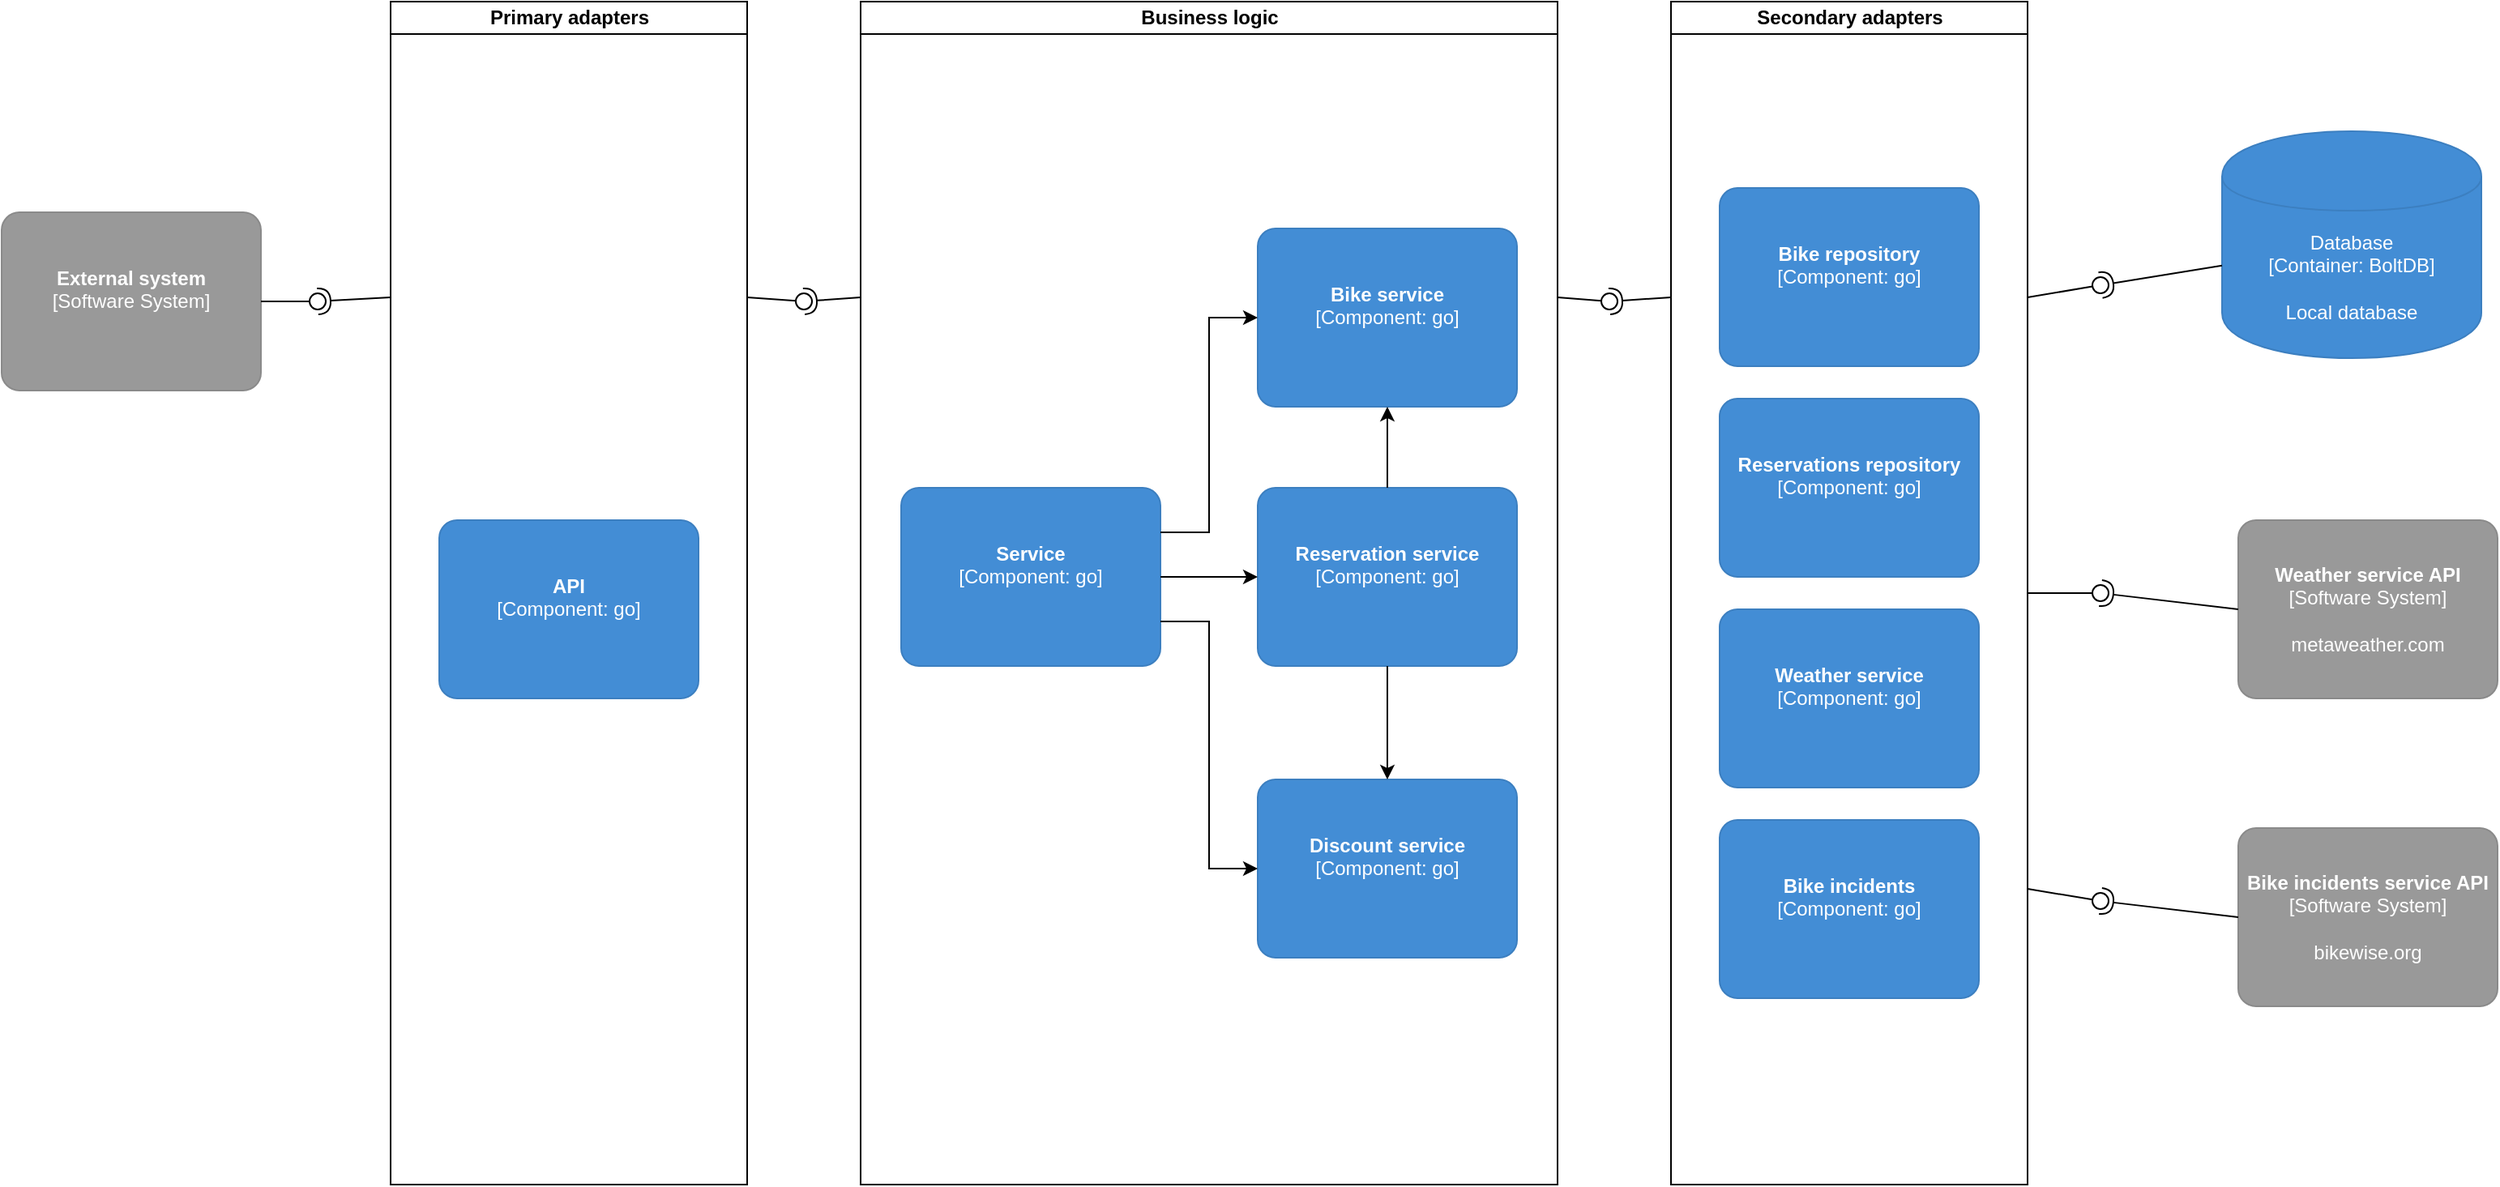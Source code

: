 <mxfile version="14.2.4" type="embed">
    <diagram id="FJ3AI1HLIcblGtgxqmWq" name="Page-1">
        <mxGraphModel dx="1624" dy="758" grid="1" gridSize="10" guides="1" tooltips="1" connect="1" arrows="1" fold="1" page="1" pageScale="1" pageWidth="827" pageHeight="1169" math="0" shadow="0">
            <root>
                <mxCell id="0"/>
                <mxCell id="1" parent="0"/>
                <object placeholders="1" c4Type="Database" c4Technology="BoltDB" c4Description="Local database" label="%c4Type%&lt;div&gt;[Container:&amp;nbsp;%c4Technology%]&lt;/div&gt;&lt;br&gt;&lt;div&gt;%c4Description%&lt;/div&gt;" id="14">
                    <mxCell style="shape=cylinder;whiteSpace=wrap;html=1;boundedLbl=1;rounded=0;labelBackgroundColor=none;fillColor=#438DD5;fontSize=12;fontColor=#ffffff;align=center;strokeColor=#3C7FC0;metaEdit=1;points=[[0.5,0,0],[1,0.25,0],[1,0.5,0],[1,0.75,0],[0.5,1,0],[0,0.75,0],[0,0.5,0],[0,0.25,0]];metaData={&quot;c4Type&quot;:{&quot;editable&quot;:false}};" parent="1" vertex="1">
                        <mxGeometry x="1410" y="110" width="160" height="140" as="geometry"/>
                    </mxCell>
                </object>
                <object placeholders="1" c4Name="Weather service API" c4Type="Software System" c4Description="metaweather.com" label="&lt;b&gt;%c4Name%&lt;/b&gt;&lt;div&gt;[%c4Type%]&lt;/div&gt;&lt;br&gt;&lt;div&gt;%c4Description%&lt;/div&gt;" id="16">
                    <mxCell style="rounded=1;whiteSpace=wrap;html=1;labelBackgroundColor=none;fillColor=#999999;fontColor=#ffffff;align=center;arcSize=10;strokeColor=#8A8A8A;metaEdit=1;metaData={&quot;c4Type&quot;:{&quot;editable&quot;:false}};points=[[0.25,0,0],[0.5,0,0],[0.75,0,0],[1,0.25,0],[1,0.5,0],[1,0.75,0],[0.75,1,0],[0.5,1,0],[0.25,1,0],[0,0.75,0],[0,0.5,0],[0,0.25,0]];" parent="1" vertex="1">
                        <mxGeometry x="1420" y="350" width="160" height="110.0" as="geometry"/>
                    </mxCell>
                </object>
                <object placeholders="1" c4Name="Bike incidents service API" c4Type="Software System" c4Description="bikewise.org" label="&lt;b&gt;%c4Name%&lt;/b&gt;&lt;div&gt;[%c4Type%]&lt;/div&gt;&lt;br&gt;&lt;div&gt;%c4Description%&lt;/div&gt;" id="17">
                    <mxCell style="rounded=1;whiteSpace=wrap;html=1;labelBackgroundColor=none;fillColor=#999999;fontColor=#ffffff;align=center;arcSize=10;strokeColor=#8A8A8A;metaEdit=1;metaData={&quot;c4Type&quot;:{&quot;editable&quot;:false}};points=[[0.25,0,0],[0.5,0,0],[0.75,0,0],[1,0.25,0],[1,0.5,0],[1,0.75,0],[0.75,1,0],[0.5,1,0],[0.25,1,0],[0,0.75,0],[0,0.5,0],[0,0.25,0]];" parent="1" vertex="1">
                        <mxGeometry x="1420" y="540" width="160" height="110.0" as="geometry"/>
                    </mxCell>
                </object>
                <mxCell id="41" value="Primary adapters&lt;br&gt;" style="swimlane;html=1;startSize=20;horizontal=1;containerType=tree;" vertex="1" parent="1">
                    <mxGeometry x="280" y="30" width="220" height="730" as="geometry">
                        <mxRectangle x="30" y="120" width="130" height="20" as="alternateBounds"/>
                    </mxGeometry>
                </mxCell>
                <object placeholders="1" c4Name="API" c4Type="Component" c4Technology="go" c4Description="" label="&lt;b&gt;%c4Name%&lt;/b&gt;&lt;div&gt;[%c4Type%: %c4Technology%]&lt;/div&gt;&lt;br&gt;&lt;div&gt;%c4Description%&lt;/div&gt;" id="8">
                    <mxCell style="rounded=1;whiteSpace=wrap;html=1;labelBackgroundColor=none;fillColor=#438DD5;fontColor=#ffffff;align=center;arcSize=10;strokeColor=#3C7FC0;metaEdit=1;metaData={&quot;c4Type&quot;:{&quot;editable&quot;:false}};points=[[0.25,0,0],[0.5,0,0],[0.75,0,0],[1,0.25,0],[1,0.5,0],[1,0.75,0],[0.75,1,0],[0.5,1,0],[0.25,1,0],[0,0.75,0],[0,0.5,0],[0,0.25,0]];" parent="41" vertex="1">
                        <mxGeometry x="30" y="320" width="160" height="110.0" as="geometry"/>
                    </mxCell>
                </object>
                <mxCell id="45" value="Business logic" style="swimlane;html=1;startSize=20;horizontal=1;containerType=tree;" vertex="1" parent="1">
                    <mxGeometry x="570" y="30" width="430" height="730" as="geometry"/>
                </mxCell>
                <object placeholders="1" c4Name="Bike service" c4Type="Component" c4Technology="go" c4Description="" label="&lt;b&gt;%c4Name%&lt;/b&gt;&lt;div&gt;[%c4Type%: %c4Technology%]&lt;/div&gt;&lt;br&gt;&lt;div&gt;%c4Description%&lt;/div&gt;" id="11">
                    <mxCell style="rounded=1;whiteSpace=wrap;html=1;labelBackgroundColor=none;fillColor=#438DD5;fontColor=#ffffff;align=center;arcSize=10;strokeColor=#3C7FC0;metaEdit=1;metaData={&quot;c4Type&quot;:{&quot;editable&quot;:false}};points=[[0.25,0,0],[0.5,0,0],[0.75,0,0],[1,0.25,0],[1,0.5,0],[1,0.75,0],[0.75,1,0],[0.5,1,0],[0.25,1,0],[0,0.75,0],[0,0.5,0],[0,0.25,0]];" parent="45" vertex="1">
                        <mxGeometry x="245" y="140" width="160" height="110.0" as="geometry"/>
                    </mxCell>
                </object>
                <object placeholders="1" c4Name="Reservation service" c4Type="Component" c4Technology="go" c4Description="" label="&lt;b&gt;%c4Name%&lt;/b&gt;&lt;div&gt;[%c4Type%: %c4Technology%]&lt;/div&gt;&lt;br&gt;&lt;div&gt;%c4Description%&lt;/div&gt;" id="13">
                    <mxCell style="rounded=1;whiteSpace=wrap;html=1;labelBackgroundColor=none;fillColor=#438DD5;fontColor=#ffffff;align=center;arcSize=10;strokeColor=#3C7FC0;metaEdit=1;metaData={&quot;c4Type&quot;:{&quot;editable&quot;:false}};points=[[0.25,0,0],[0.5,0,0],[0.75,0,0],[1,0.25,0],[1,0.5,0],[1,0.75,0],[0.75,1,0],[0.5,1,0],[0.25,1,0],[0,0.75,0],[0,0.5,0],[0,0.25,0]];" parent="45" vertex="1">
                        <mxGeometry x="245" y="300" width="160" height="110.0" as="geometry"/>
                    </mxCell>
                </object>
                <object placeholders="1" c4Name="Discount service" c4Type="Component" c4Technology="go" c4Description="" label="&lt;b&gt;%c4Name%&lt;/b&gt;&lt;div&gt;[%c4Type%: %c4Technology%]&lt;/div&gt;&lt;br&gt;&lt;div&gt;%c4Description%&lt;/div&gt;" id="12">
                    <mxCell style="rounded=1;whiteSpace=wrap;html=1;labelBackgroundColor=none;fillColor=#438DD5;fontColor=#ffffff;align=center;arcSize=10;strokeColor=#3C7FC0;metaEdit=1;metaData={&quot;c4Type&quot;:{&quot;editable&quot;:false}};points=[[0.25,0,0],[0.5,0,0],[0.75,0,0],[1,0.25,0],[1,0.5,0],[1,0.75,0],[0.75,1,0],[0.5,1,0],[0.25,1,0],[0,0.75,0],[0,0.5,0],[0,0.25,0]];" parent="45" vertex="1">
                        <mxGeometry x="245" y="480" width="160" height="110.0" as="geometry"/>
                    </mxCell>
                </object>
                <object placeholders="1" c4Name="Service" c4Type="Component" c4Technology="go" c4Description="" label="&lt;b&gt;%c4Name%&lt;/b&gt;&lt;div&gt;[%c4Type%: %c4Technology%]&lt;/div&gt;&lt;br&gt;&lt;div&gt;%c4Description%&lt;/div&gt;" id="10">
                    <mxCell style="rounded=1;whiteSpace=wrap;html=1;labelBackgroundColor=none;fillColor=#438DD5;fontColor=#ffffff;align=center;arcSize=10;strokeColor=#3C7FC0;metaEdit=1;metaData={&quot;c4Type&quot;:{&quot;editable&quot;:false}};points=[[0.25,0,0],[0.5,0,0],[0.75,0,0],[1,0.25,0],[1,0.5,0],[1,0.75,0],[0.75,1,0],[0.5,1,0],[0.25,1,0],[0,0.75,0],[0,0.5,0],[0,0.25,0]];" parent="45" vertex="1">
                        <mxGeometry x="25" y="300" width="160" height="110.0" as="geometry"/>
                    </mxCell>
                </object>
                <mxCell id="33" style="edgeStyle=orthogonalEdgeStyle;rounded=0;orthogonalLoop=1;jettySize=auto;html=1;exitX=0.5;exitY=0;exitDx=0;exitDy=0;exitPerimeter=0;entryX=0.5;entryY=1;entryDx=0;entryDy=0;entryPerimeter=0;" parent="45" source="13" target="11" edge="1">
                    <mxGeometry relative="1" as="geometry"/>
                </mxCell>
                <mxCell id="36" style="edgeStyle=orthogonalEdgeStyle;rounded=0;orthogonalLoop=1;jettySize=auto;html=1;exitX=0.5;exitY=1;exitDx=0;exitDy=0;exitPerimeter=0;entryX=0.5;entryY=0;entryDx=0;entryDy=0;entryPerimeter=0;" parent="45" source="13" target="12" edge="1">
                    <mxGeometry relative="1" as="geometry"/>
                </mxCell>
                <mxCell id="25" style="edgeStyle=orthogonalEdgeStyle;rounded=0;orthogonalLoop=1;jettySize=auto;html=1;exitX=1;exitY=0.25;exitDx=0;exitDy=0;exitPerimeter=0;entryX=0;entryY=0.5;entryDx=0;entryDy=0;entryPerimeter=0;" parent="45" source="10" target="11" edge="1">
                    <mxGeometry relative="1" as="geometry"/>
                </mxCell>
                <mxCell id="34" style="edgeStyle=orthogonalEdgeStyle;rounded=0;orthogonalLoop=1;jettySize=auto;html=1;exitX=1;exitY=0.5;exitDx=0;exitDy=0;exitPerimeter=0;entryX=0;entryY=0.5;entryDx=0;entryDy=0;entryPerimeter=0;" parent="45" source="10" target="13" edge="1">
                    <mxGeometry relative="1" as="geometry"/>
                </mxCell>
                <mxCell id="35" style="edgeStyle=orthogonalEdgeStyle;rounded=0;orthogonalLoop=1;jettySize=auto;html=1;exitX=1;exitY=0.75;exitDx=0;exitDy=0;exitPerimeter=0;entryX=0;entryY=0.5;entryDx=0;entryDy=0;entryPerimeter=0;" parent="45" source="10" target="12" edge="1">
                    <mxGeometry relative="1" as="geometry"/>
                </mxCell>
                <mxCell id="46" value="Secondary adapters" style="swimlane;html=1;startSize=20;horizontal=1;containerType=tree;" vertex="1" parent="1">
                    <mxGeometry x="1070" y="30" width="220" height="730" as="geometry"/>
                </mxCell>
                <object placeholders="1" c4Name="Bike repository" c4Type="Component" c4Technology="go" c4Description="" label="&lt;b&gt;%c4Name%&lt;/b&gt;&lt;div&gt;[%c4Type%: %c4Technology%]&lt;/div&gt;&lt;br&gt;&lt;div&gt;%c4Description%&lt;/div&gt;" id="20">
                    <mxCell style="rounded=1;whiteSpace=wrap;html=1;labelBackgroundColor=none;fillColor=#438DD5;fontColor=#ffffff;align=center;arcSize=10;strokeColor=#3C7FC0;metaEdit=1;metaData={&quot;c4Type&quot;:{&quot;editable&quot;:false}};points=[[0.25,0,0],[0.5,0,0],[0.75,0,0],[1,0.25,0],[1,0.5,0],[1,0.75,0],[0.75,1,0],[0.5,1,0],[0.25,1,0],[0,0.75,0],[0,0.5,0],[0,0.25,0]];" parent="46" vertex="1">
                        <mxGeometry x="30" y="115" width="160" height="110.0" as="geometry"/>
                    </mxCell>
                </object>
                <object placeholders="1" c4Name="Reservations repository" c4Type="Component" c4Technology="go" c4Description="" label="&lt;b&gt;%c4Name%&lt;/b&gt;&lt;div&gt;[%c4Type%: %c4Technology%]&lt;/div&gt;&lt;br&gt;&lt;div&gt;%c4Description%&lt;/div&gt;" id="18">
                    <mxCell style="rounded=1;whiteSpace=wrap;html=1;labelBackgroundColor=none;fillColor=#438DD5;fontColor=#ffffff;align=center;arcSize=10;strokeColor=#3C7FC0;metaEdit=1;metaData={&quot;c4Type&quot;:{&quot;editable&quot;:false}};points=[[0.25,0,0],[0.5,0,0],[0.75,0,0],[1,0.25,0],[1,0.5,0],[1,0.75,0],[0.75,1,0],[0.5,1,0],[0.25,1,0],[0,0.75,0],[0,0.5,0],[0,0.25,0]];" parent="46" vertex="1">
                        <mxGeometry x="30" y="245" width="160" height="110.0" as="geometry"/>
                    </mxCell>
                </object>
                <object placeholders="1" c4Name="Weather service" c4Type="Component" c4Technology="go" c4Description="" label="&lt;b&gt;%c4Name%&lt;/b&gt;&lt;div&gt;[%c4Type%: %c4Technology%]&lt;/div&gt;&lt;br&gt;&lt;div&gt;%c4Description%&lt;/div&gt;" id="21">
                    <mxCell style="rounded=1;whiteSpace=wrap;html=1;labelBackgroundColor=none;fillColor=#438DD5;fontColor=#ffffff;align=center;arcSize=10;strokeColor=#3C7FC0;metaEdit=1;metaData={&quot;c4Type&quot;:{&quot;editable&quot;:false}};points=[[0.25,0,0],[0.5,0,0],[0.75,0,0],[1,0.25,0],[1,0.5,0],[1,0.75,0],[0.75,1,0],[0.5,1,0],[0.25,1,0],[0,0.75,0],[0,0.5,0],[0,0.25,0]];" parent="46" vertex="1">
                        <mxGeometry x="30" y="375" width="160" height="110.0" as="geometry"/>
                    </mxCell>
                </object>
                <object placeholders="1" c4Name="Bike incidents" c4Type="Component" c4Technology="go" c4Description="" label="&lt;b&gt;%c4Name%&lt;/b&gt;&lt;div&gt;[%c4Type%: %c4Technology%]&lt;/div&gt;&lt;br&gt;&lt;div&gt;%c4Description%&lt;/div&gt;" id="22">
                    <mxCell style="rounded=1;whiteSpace=wrap;html=1;labelBackgroundColor=none;fillColor=#438DD5;fontColor=#ffffff;align=center;arcSize=10;strokeColor=#3C7FC0;metaEdit=1;metaData={&quot;c4Type&quot;:{&quot;editable&quot;:false}};points=[[0.25,0,0],[0.5,0,0],[0.75,0,0],[1,0.25,0],[1,0.5,0],[1,0.75,0],[0.75,1,0],[0.5,1,0],[0.25,1,0],[0,0.75,0],[0,0.5,0],[0,0.25,0]];" parent="46" vertex="1">
                        <mxGeometry x="30" y="505" width="160" height="110.0" as="geometry"/>
                    </mxCell>
                </object>
                <mxCell id="48" value="" style="rounded=0;orthogonalLoop=1;jettySize=auto;html=1;endArrow=none;endFill=0;exitX=1;exitY=0.25;exitDx=0;exitDy=0;" edge="1" target="50" parent="1" source="41">
                    <mxGeometry relative="1" as="geometry">
                        <mxPoint x="450" y="210" as="sourcePoint"/>
                    </mxGeometry>
                </mxCell>
                <mxCell id="49" value="" style="rounded=0;orthogonalLoop=1;jettySize=auto;html=1;endArrow=halfCircle;endFill=0;entryX=0.5;entryY=0.5;entryDx=0;entryDy=0;endSize=6;strokeWidth=1;exitX=0;exitY=0.25;exitDx=0;exitDy=0;" edge="1" target="50" parent="1" source="45">
                    <mxGeometry relative="1" as="geometry">
                        <mxPoint x="530" y="215" as="sourcePoint"/>
                    </mxGeometry>
                </mxCell>
                <mxCell id="50" value="" style="ellipse;whiteSpace=wrap;html=1;fontFamily=Helvetica;fontSize=12;fontColor=#000000;align=center;strokeColor=#000000;fillColor=#ffffff;points=[];aspect=fixed;resizable=0;" vertex="1" parent="1">
                    <mxGeometry x="530" y="210" width="10" height="10" as="geometry"/>
                </mxCell>
                <mxCell id="54" value="" style="rounded=0;orthogonalLoop=1;jettySize=auto;html=1;endArrow=none;endFill=0;exitX=1;exitY=0.25;exitDx=0;exitDy=0;" edge="1" parent="1" target="56" source="45">
                    <mxGeometry relative="1" as="geometry">
                        <mxPoint x="460" y="220" as="sourcePoint"/>
                    </mxGeometry>
                </mxCell>
                <mxCell id="55" value="" style="rounded=0;orthogonalLoop=1;jettySize=auto;html=1;endArrow=halfCircle;endFill=0;entryX=0.5;entryY=0.5;entryDx=0;entryDy=0;endSize=6;strokeWidth=1;exitX=0;exitY=0.25;exitDx=0;exitDy=0;" edge="1" parent="1" target="56" source="46">
                    <mxGeometry relative="1" as="geometry">
                        <mxPoint x="550" y="222.5" as="sourcePoint"/>
                    </mxGeometry>
                </mxCell>
                <mxCell id="56" value="" style="ellipse;whiteSpace=wrap;html=1;fontFamily=Helvetica;fontSize=12;fontColor=#000000;align=center;strokeColor=#000000;fillColor=#ffffff;points=[];aspect=fixed;resizable=0;" vertex="1" parent="1">
                    <mxGeometry x="1027" y="210" width="10" height="10" as="geometry"/>
                </mxCell>
                <mxCell id="59" value="" style="rounded=0;orthogonalLoop=1;jettySize=auto;html=1;endArrow=none;endFill=0;exitX=1;exitY=0.25;exitDx=0;exitDy=0;" edge="1" parent="1" target="61" source="46">
                    <mxGeometry relative="1" as="geometry">
                        <mxPoint x="980" y="222.5" as="sourcePoint"/>
                    </mxGeometry>
                </mxCell>
                <mxCell id="60" value="" style="rounded=0;orthogonalLoop=1;jettySize=auto;html=1;endArrow=halfCircle;endFill=0;entryX=0.5;entryY=0.5;entryDx=0;entryDy=0;endSize=6;strokeWidth=1;" edge="1" parent="1" target="61" source="14">
                    <mxGeometry relative="1" as="geometry">
                        <mxPoint x="1070" y="222.5" as="sourcePoint"/>
                    </mxGeometry>
                </mxCell>
                <mxCell id="61" value="" style="ellipse;whiteSpace=wrap;html=1;fontFamily=Helvetica;fontSize=12;fontColor=#000000;align=center;strokeColor=#000000;fillColor=#ffffff;points=[];aspect=fixed;resizable=0;" vertex="1" parent="1">
                    <mxGeometry x="1330" y="200" width="10" height="10" as="geometry"/>
                </mxCell>
                <mxCell id="62" value="" style="rounded=0;orthogonalLoop=1;jettySize=auto;html=1;endArrow=none;endFill=0;exitX=1;exitY=0.5;exitDx=0;exitDy=0;" edge="1" parent="1" target="64" source="46">
                    <mxGeometry relative="1" as="geometry">
                        <mxPoint x="1380" y="222.5" as="sourcePoint"/>
                    </mxGeometry>
                </mxCell>
                <mxCell id="63" value="" style="rounded=0;orthogonalLoop=1;jettySize=auto;html=1;endArrow=halfCircle;endFill=0;entryX=0.5;entryY=0.5;entryDx=0;entryDy=0;endSize=6;strokeWidth=1;exitX=0;exitY=0.5;exitDx=0;exitDy=0;exitPerimeter=0;" edge="1" parent="1" target="64" source="16">
                    <mxGeometry relative="1" as="geometry">
                        <mxPoint x="1520" y="251.946" as="sourcePoint"/>
                    </mxGeometry>
                </mxCell>
                <mxCell id="64" value="" style="ellipse;whiteSpace=wrap;html=1;fontFamily=Helvetica;fontSize=12;fontColor=#000000;align=center;strokeColor=#000000;fillColor=#ffffff;points=[];aspect=fixed;resizable=0;" vertex="1" parent="1">
                    <mxGeometry x="1330" y="390" width="10" height="10" as="geometry"/>
                </mxCell>
                <mxCell id="65" value="" style="rounded=0;orthogonalLoop=1;jettySize=auto;html=1;endArrow=none;endFill=0;exitX=1;exitY=0.75;exitDx=0;exitDy=0;" edge="1" parent="1" target="67" source="46">
                    <mxGeometry relative="1" as="geometry">
                        <mxPoint x="1380" y="405" as="sourcePoint"/>
                    </mxGeometry>
                </mxCell>
                <mxCell id="66" value="" style="rounded=0;orthogonalLoop=1;jettySize=auto;html=1;endArrow=halfCircle;endFill=0;entryX=0.5;entryY=0.5;entryDx=0;entryDy=0;endSize=6;strokeWidth=1;exitX=0;exitY=0.5;exitDx=0;exitDy=0;exitPerimeter=0;" edge="1" parent="1" target="67" source="17">
                    <mxGeometry relative="1" as="geometry">
                        <mxPoint x="1530" y="425" as="sourcePoint"/>
                    </mxGeometry>
                </mxCell>
                <mxCell id="67" value="" style="ellipse;whiteSpace=wrap;html=1;fontFamily=Helvetica;fontSize=12;fontColor=#000000;align=center;strokeColor=#000000;fillColor=#ffffff;points=[];aspect=fixed;resizable=0;" vertex="1" parent="1">
                    <mxGeometry x="1330" y="580" width="10" height="10" as="geometry"/>
                </mxCell>
                <object placeholders="1" c4Name="External system" c4Type="Software System" c4Description="" label="&lt;b&gt;%c4Name%&lt;/b&gt;&lt;div&gt;[%c4Type%]&lt;/div&gt;&lt;br&gt;&lt;div&gt;%c4Description%&lt;/div&gt;" id="68">
                    <mxCell style="rounded=1;whiteSpace=wrap;html=1;labelBackgroundColor=none;fillColor=#999999;fontColor=#ffffff;align=center;arcSize=10;strokeColor=#8A8A8A;metaEdit=1;metaData={&quot;c4Type&quot;:{&quot;editable&quot;:false}};points=[[0.25,0,0],[0.5,0,0],[0.75,0,0],[1,0.25,0],[1,0.5,0],[1,0.75,0],[0.75,1,0],[0.5,1,0],[0.25,1,0],[0,0.75,0],[0,0.5,0],[0,0.25,0]];" vertex="1" parent="1">
                        <mxGeometry x="40" y="160" width="160" height="110.0" as="geometry"/>
                    </mxCell>
                </object>
                <mxCell id="71" value="" style="rounded=0;orthogonalLoop=1;jettySize=auto;html=1;endArrow=none;endFill=0;exitX=1;exitY=0.5;exitDx=0;exitDy=0;exitPerimeter=0;" edge="1" parent="1" target="73" source="68">
                    <mxGeometry relative="1" as="geometry">
                        <mxPoint x="570" y="222.5" as="sourcePoint"/>
                    </mxGeometry>
                </mxCell>
                <mxCell id="72" value="" style="rounded=0;orthogonalLoop=1;jettySize=auto;html=1;endArrow=halfCircle;endFill=0;entryX=0.5;entryY=0.5;entryDx=0;entryDy=0;endSize=6;strokeWidth=1;exitX=0;exitY=0.25;exitDx=0;exitDy=0;" edge="1" parent="1" target="73" source="41">
                    <mxGeometry relative="1" as="geometry">
                        <mxPoint x="640" y="222.5" as="sourcePoint"/>
                    </mxGeometry>
                </mxCell>
                <mxCell id="73" value="" style="ellipse;whiteSpace=wrap;html=1;fontFamily=Helvetica;fontSize=12;fontColor=#000000;align=center;strokeColor=#000000;fillColor=#ffffff;points=[];aspect=fixed;resizable=0;" vertex="1" parent="1">
                    <mxGeometry x="230" y="210" width="10" height="10" as="geometry"/>
                </mxCell>
            </root>
        </mxGraphModel>
    </diagram>
</mxfile>